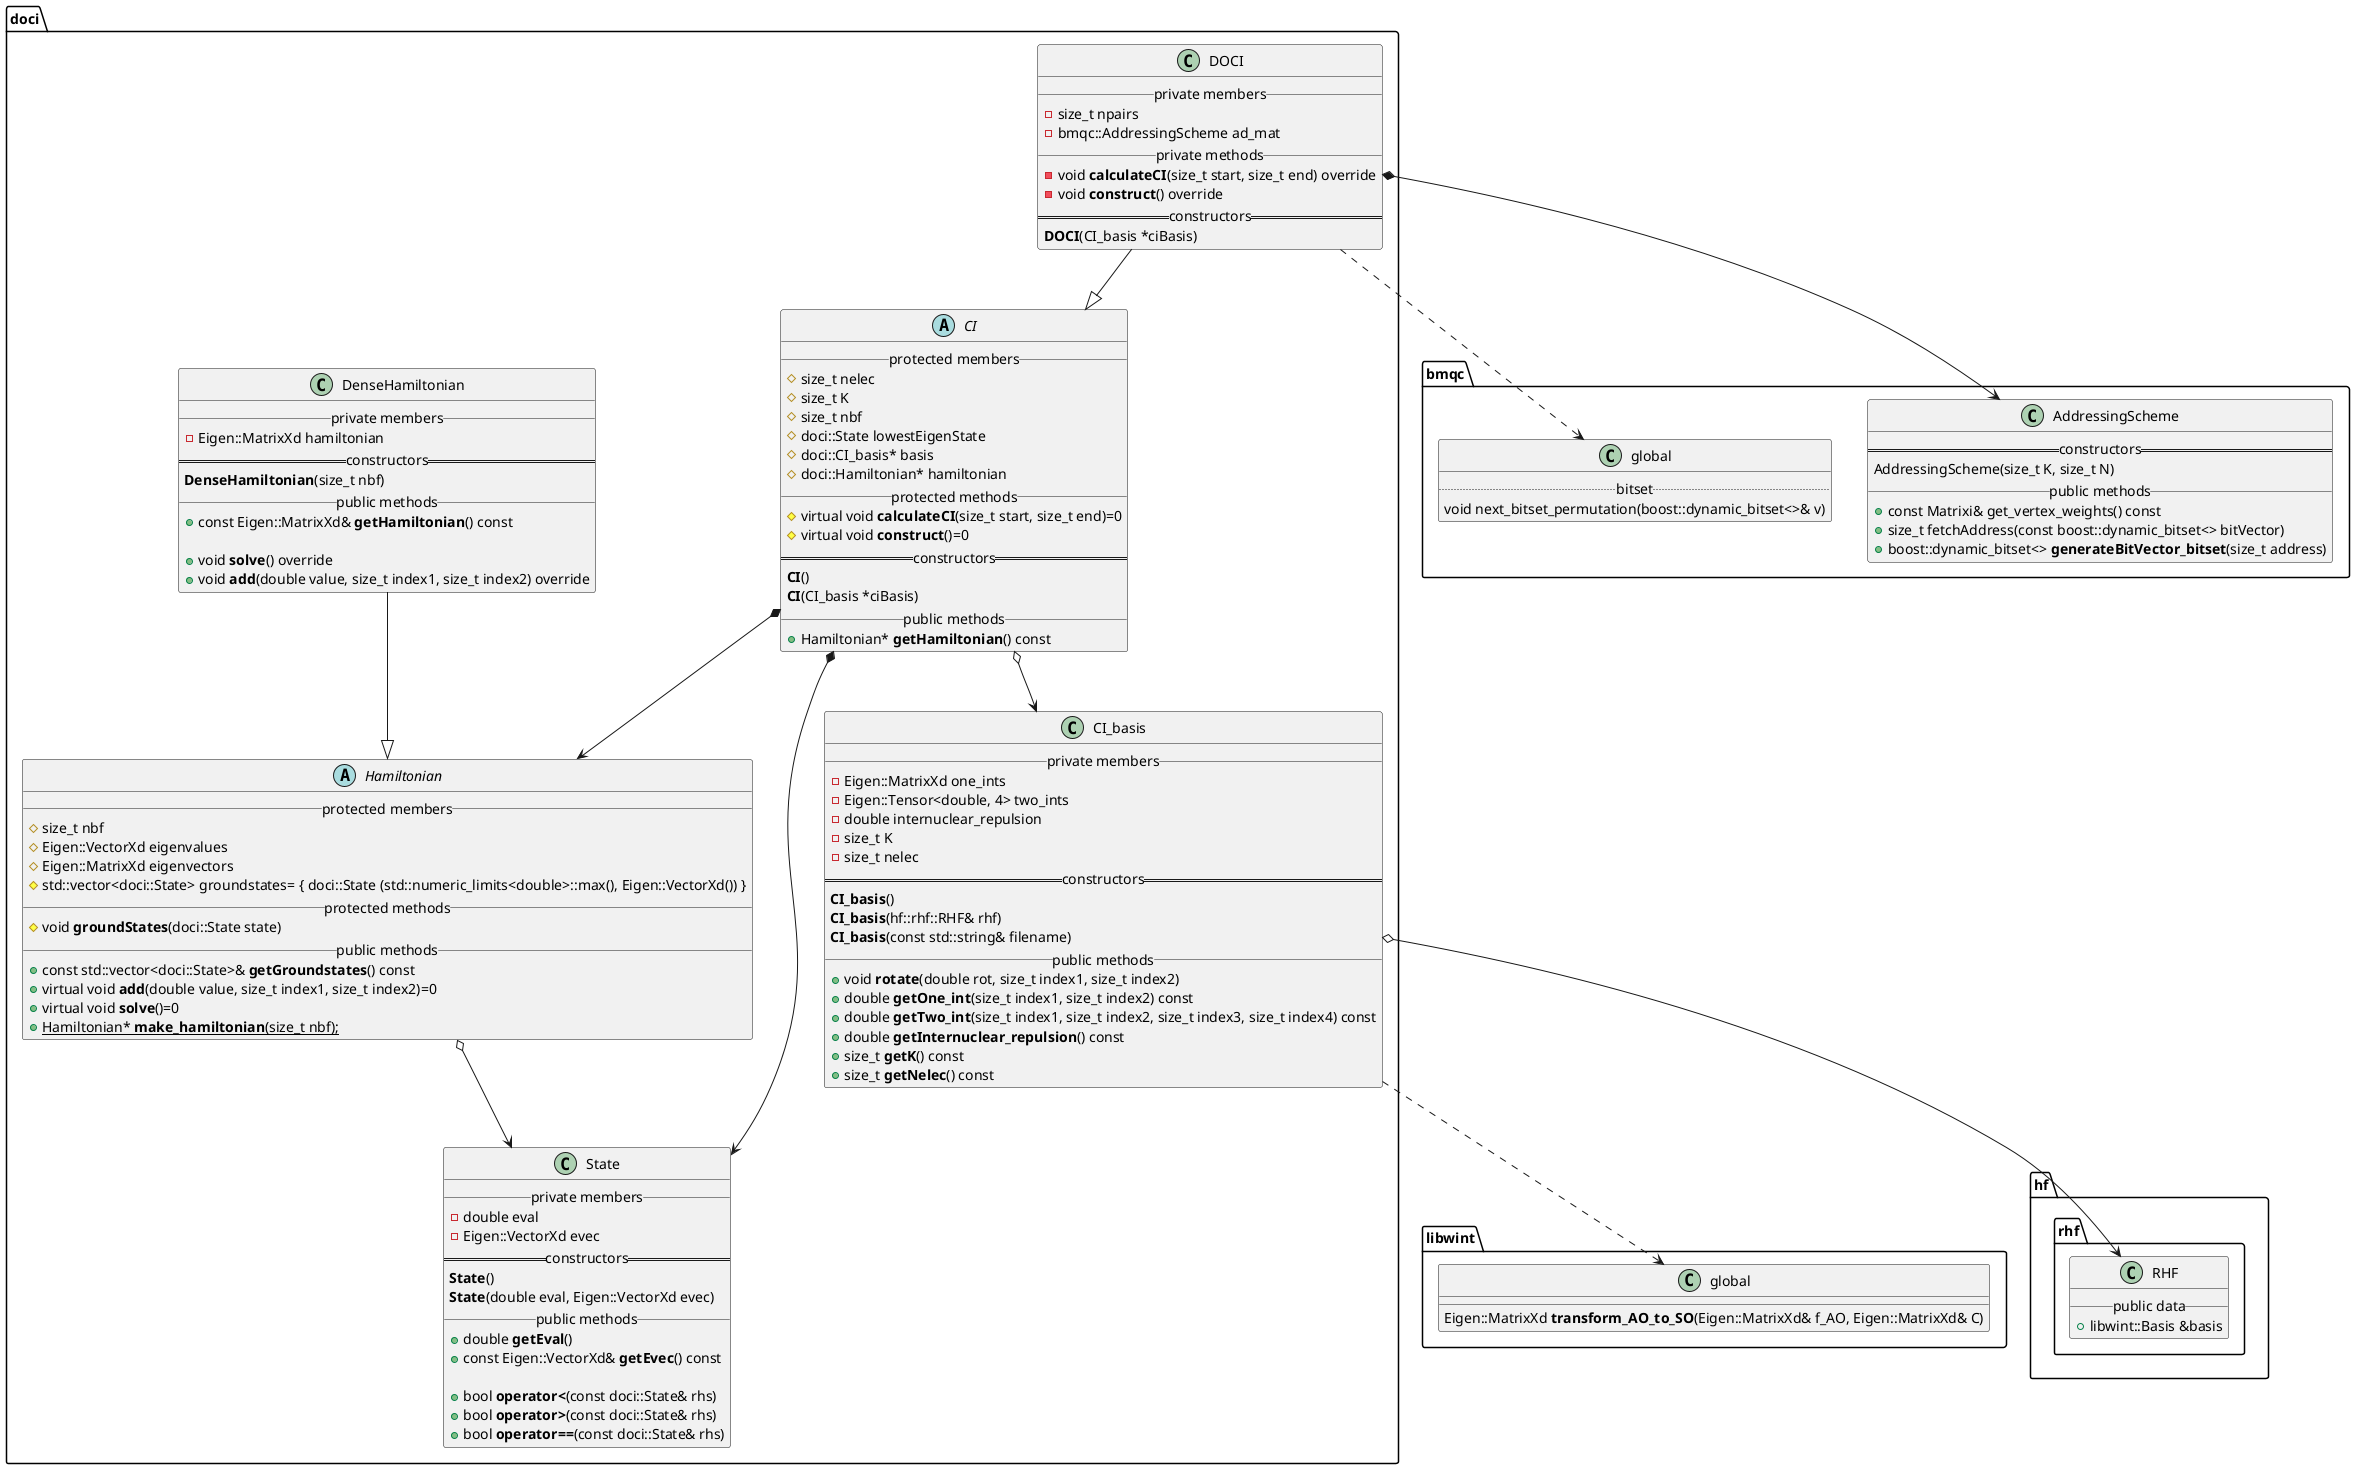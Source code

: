 @startuml

namespace doci {
    abstract class CI {
        __ protected members __
            # size_t nelec
            # size_t K
            # size_t nbf
            # doci::State lowestEigenState
            # doci::CI_basis* basis
            # doci::Hamiltonian* hamiltonian
        __ protected methods __
            # virtual void **calculateCI**(size_t start, size_t end)=0
	        # virtual void **construct**()=0
        == constructors ==
	        **CI**()
	        **CI**(CI_basis *ciBasis)
	    __ public methods __
	        + Hamiltonian* **getHamiltonian**() const
    }


    class DOCI {
        __ private members __
            - size_t npairs
            - bmqc::AddressingScheme ad_mat
        __ private methods __
            - void **calculateCI**(size_t start, size_t end) override
            - void **construct**() override
        == constructors ==
            **DOCI**(CI_basis *ciBasis)
    }


    class State {
        __ private members __
            - double eval
            - Eigen::VectorXd evec
        == constructors ==
            **State**()
            **State**(double eval, Eigen::VectorXd evec)
        __ public methods __
            + double **getEval**()
            + const Eigen::VectorXd& **getEvec**() const

            + bool **operator<**(const doci::State& rhs)
            + bool **operator>**(const doci::State& rhs)
            + bool **operator==**(const doci::State& rhs)
    }


    class CI_basis {
        __ private members __
            - Eigen::MatrixXd one_ints
            - Eigen::Tensor<double, 4> two_ints
            - double internuclear_repulsion
            - size_t K
            - size_t nelec
        == constructors ==
            **CI_basis**()
            **CI_basis**(hf::rhf::RHF& rhf)
            **CI_basis**(const std::string& filename)
        __ public methods __
            + void **rotate**(double rot, size_t index1, size_t index2)
            + double **getOne_int**(size_t index1, size_t index2) const
            + double **getTwo_int**(size_t index1, size_t index2, size_t index3, size_t index4) const
            + double **getInternuclear_repulsion**() const
            + size_t **getK**() const
            + size_t **getNelec**() const
    }


    abstract class Hamiltonian {
        __ protected members __
            # size_t nbf
            # Eigen::VectorXd eigenvalues
            # Eigen::MatrixXd eigenvectors
            # std::vector<doci::State> groundstates= { doci::State (std::numeric_limits<double>::max(), Eigen::VectorXd()) }
        __ protected methods __
            # void **groundStates**(doci::State state)
        __ public methods __
            + const std::vector<doci::State>& **getGroundstates**() const
            + virtual void **add**(double value, size_t index1, size_t index2)=0
            + virtual void **solve**()=0
            + {static} Hamiltonian* **make_hamiltonian**(size_t nbf);
    }


    class DenseHamiltonian {
        __ private members __
            - Eigen::MatrixXd hamiltonian
        == constructors ==
            **DenseHamiltonian**(size_t nbf)
        __ public methods __
            + const Eigen::MatrixXd& **getHamiltonian**() const

            + void **solve**() override
            + void **add**(double value, size_t index1, size_t index2) override
    }
}


namespace bmqc {
    class AddressingScheme {
        == constructors ==
            AddressingScheme(size_t K, size_t N)
        __ public methods __
            + const Matrixi& get_vertex_weights() const
            + size_t fetchAddress(const boost::dynamic_bitset<> bitVector)
            + boost::dynamic_bitset<> **generateBitVector_bitset**(size_t address)
    }

    class global {
        .. bitset ..
            void next_bitset_permutation(boost::dynamic_bitset<>& v)
    }


}

namespace libwint {
    class global {
        Eigen::MatrixXd **transform_AO_to_SO**(Eigen::MatrixXd& f_AO, Eigen::MatrixXd& C)
    }
}

namespace hf {
    namespace rhf {
        class RHF {
            __ public data __
                + libwint::Basis &basis
        }
    }
}


doci.CI_basis ..> libwint.global
doci.CI_basis o--> hf.rhf.RHF

doci.Hamiltonian o--> doci.State

doci.DenseHamiltonian --|> doci.Hamiltonian

doci.CI *--> doci.State
doci.CI o--> doci.CI_basis
doci.CI *--> doci.Hamiltonian

doci.DOCI --|> doci.CI
doci.DOCI *--> bmqc.AddressingScheme
doci.DOCI ..> bmqc.global


@enduml